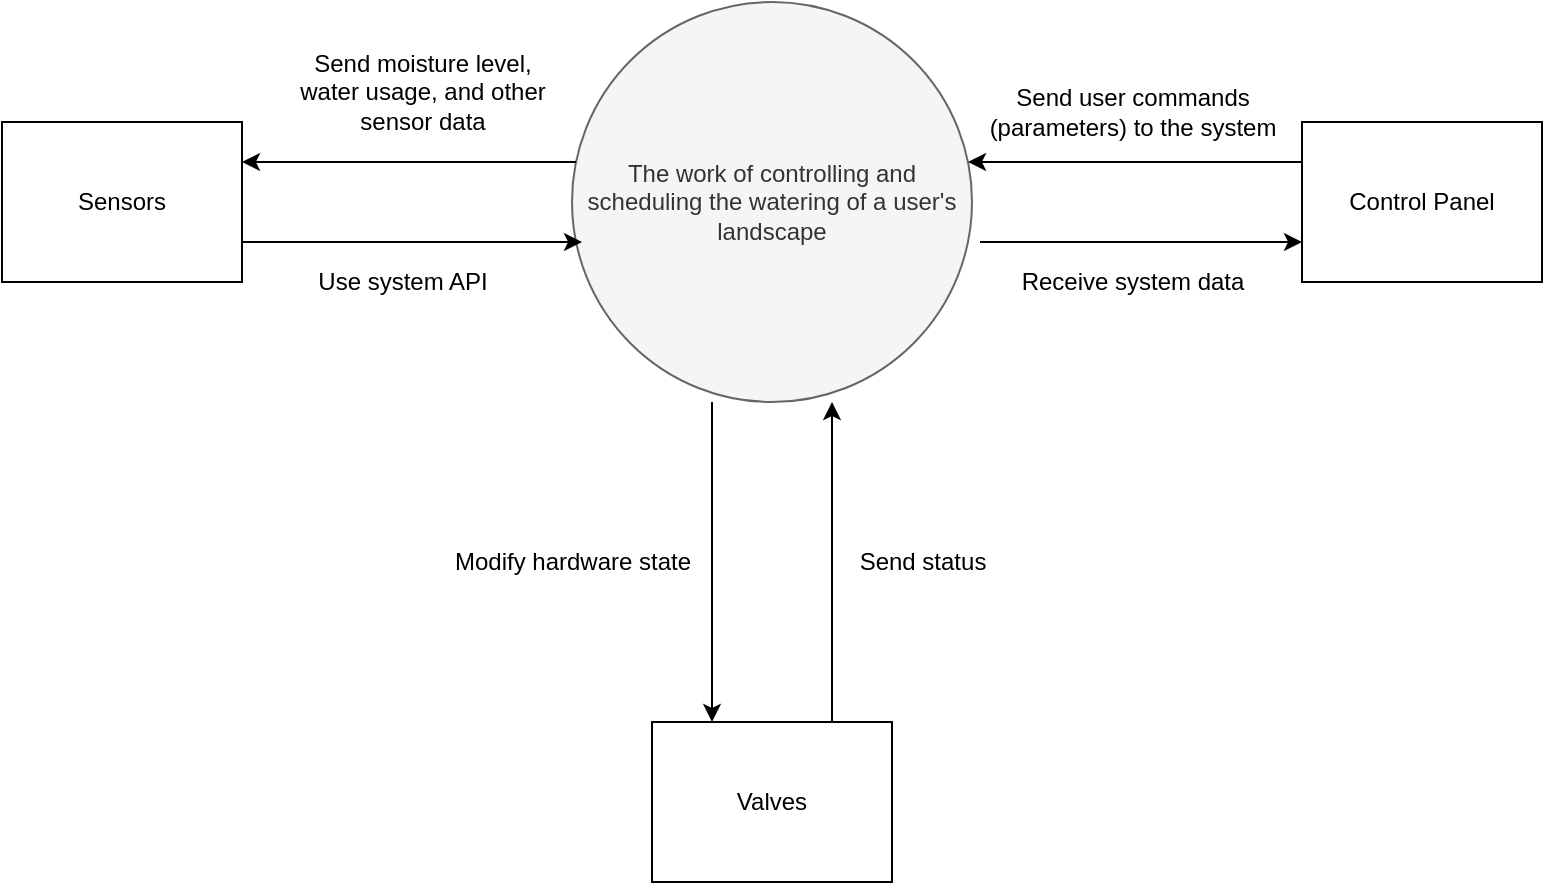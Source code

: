 <mxfile version="13.4.4" type="device" pages="2"><diagram id="muz1U_UaulF_R-ls8-lf" name="v2"><mxGraphModel dx="1106" dy="900" grid="1" gridSize="10" guides="1" tooltips="1" connect="1" arrows="1" fold="1" page="1" pageScale="1" pageWidth="850" pageHeight="1100" math="0" shadow="0"><root><mxCell id="0"/><mxCell id="1" parent="0"/><mxCell id="LT-mlovPu1EqIXuP7Zd3-1" value="The work of controlling and scheduling the watering of a user's landscape" style="ellipse;whiteSpace=wrap;html=1;aspect=fixed;fillColor=#f5f5f5;strokeColor=#666666;fontColor=#333333;" parent="1" vertex="1"><mxGeometry x="325" y="450" width="200" height="200" as="geometry"/></mxCell><mxCell id="LT-mlovPu1EqIXuP7Zd3-8" style="edgeStyle=orthogonalEdgeStyle;rounded=0;orthogonalLoop=1;jettySize=auto;html=1;exitX=1;exitY=0.25;exitDx=0;exitDy=0;entryX=0.01;entryY=0.4;entryDx=0;entryDy=0;entryPerimeter=0;startArrow=classic;startFill=1;endArrow=none;endFill=0;" parent="1" source="LT-mlovPu1EqIXuP7Zd3-3" target="LT-mlovPu1EqIXuP7Zd3-1" edge="1"><mxGeometry relative="1" as="geometry"/></mxCell><mxCell id="LT-mlovPu1EqIXuP7Zd3-10" style="edgeStyle=orthogonalEdgeStyle;rounded=0;orthogonalLoop=1;jettySize=auto;html=1;exitX=1;exitY=0.75;exitDx=0;exitDy=0;entryX=0.025;entryY=0.6;entryDx=0;entryDy=0;entryPerimeter=0;startArrow=none;startFill=0;endArrow=classic;endFill=1;" parent="1" source="LT-mlovPu1EqIXuP7Zd3-3" target="LT-mlovPu1EqIXuP7Zd3-1" edge="1"><mxGeometry relative="1" as="geometry"/></mxCell><mxCell id="LT-mlovPu1EqIXuP7Zd3-3" value="Sensors" style="rounded=0;whiteSpace=wrap;html=1;" parent="1" vertex="1"><mxGeometry x="40" y="510" width="120" height="80" as="geometry"/></mxCell><mxCell id="LT-mlovPu1EqIXuP7Zd3-22" style="edgeStyle=orthogonalEdgeStyle;rounded=0;orthogonalLoop=1;jettySize=auto;html=1;exitX=0;exitY=0.25;exitDx=0;exitDy=0;entryX=0.99;entryY=0.4;entryDx=0;entryDy=0;entryPerimeter=0;startArrow=none;startFill=0;endArrow=classic;endFill=1;" parent="1" source="LT-mlovPu1EqIXuP7Zd3-4" target="LT-mlovPu1EqIXuP7Zd3-1" edge="1"><mxGeometry relative="1" as="geometry"/></mxCell><mxCell id="LT-mlovPu1EqIXuP7Zd3-23" style="edgeStyle=orthogonalEdgeStyle;rounded=0;orthogonalLoop=1;jettySize=auto;html=1;exitX=0;exitY=0.75;exitDx=0;exitDy=0;entryX=1.02;entryY=0.6;entryDx=0;entryDy=0;entryPerimeter=0;startArrow=classic;startFill=1;endArrow=none;endFill=0;" parent="1" source="LT-mlovPu1EqIXuP7Zd3-4" target="LT-mlovPu1EqIXuP7Zd3-1" edge="1"><mxGeometry relative="1" as="geometry"/></mxCell><mxCell id="LT-mlovPu1EqIXuP7Zd3-4" value="Control Panel" style="rounded=0;whiteSpace=wrap;html=1;" parent="1" vertex="1"><mxGeometry x="690" y="510" width="120" height="80" as="geometry"/></mxCell><mxCell id="LT-mlovPu1EqIXuP7Zd3-14" style="edgeStyle=none;rounded=0;orthogonalLoop=1;jettySize=auto;html=1;exitX=0.25;exitY=0;exitDx=0;exitDy=0;entryX=0.35;entryY=1;entryDx=0;entryDy=0;entryPerimeter=0;startArrow=classic;startFill=1;endArrow=none;endFill=0;" parent="1" source="LT-mlovPu1EqIXuP7Zd3-5" target="LT-mlovPu1EqIXuP7Zd3-1" edge="1"><mxGeometry relative="1" as="geometry"/></mxCell><mxCell id="LT-mlovPu1EqIXuP7Zd3-16" style="edgeStyle=none;rounded=0;orthogonalLoop=1;jettySize=auto;html=1;exitX=0.75;exitY=0;exitDx=0;exitDy=0;startArrow=none;startFill=0;endArrow=classic;endFill=1;" parent="1" source="LT-mlovPu1EqIXuP7Zd3-5" edge="1"><mxGeometry relative="1" as="geometry"><mxPoint x="455" y="650" as="targetPoint"/></mxGeometry></mxCell><mxCell id="LT-mlovPu1EqIXuP7Zd3-5" value="Valves" style="rounded=0;whiteSpace=wrap;html=1;" parent="1" vertex="1"><mxGeometry x="365" y="810" width="120" height="80" as="geometry"/></mxCell><mxCell id="LT-mlovPu1EqIXuP7Zd3-9" value="Send moisture level, &lt;br&gt;water usage, and other &lt;br&gt;sensor data" style="text;html=1;align=center;verticalAlign=middle;resizable=0;points=[];autosize=1;" parent="1" vertex="1"><mxGeometry x="180" y="470" width="140" height="50" as="geometry"/></mxCell><mxCell id="LT-mlovPu1EqIXuP7Zd3-11" value="Use system API" style="text;html=1;align=center;verticalAlign=middle;resizable=0;points=[];autosize=1;" parent="1" vertex="1"><mxGeometry x="190" y="580" width="100" height="20" as="geometry"/></mxCell><mxCell id="LT-mlovPu1EqIXuP7Zd3-15" value="Modify hardware state" style="text;html=1;align=center;verticalAlign=middle;resizable=0;points=[];autosize=1;" parent="1" vertex="1"><mxGeometry x="260" y="720" width="130" height="20" as="geometry"/></mxCell><mxCell id="LT-mlovPu1EqIXuP7Zd3-17" value="Send status" style="text;html=1;align=center;verticalAlign=middle;resizable=0;points=[];autosize=1;" parent="1" vertex="1"><mxGeometry x="460" y="720" width="80" height="20" as="geometry"/></mxCell><mxCell id="LT-mlovPu1EqIXuP7Zd3-19" value="Send user commands &lt;br&gt;(parameters) to the system" style="text;html=1;align=center;verticalAlign=middle;resizable=0;points=[];autosize=1;" parent="1" vertex="1"><mxGeometry x="525" y="490" width="160" height="30" as="geometry"/></mxCell><mxCell id="LT-mlovPu1EqIXuP7Zd3-21" value="Receive system data" style="text;html=1;align=center;verticalAlign=middle;resizable=0;points=[];autosize=1;" parent="1" vertex="1"><mxGeometry x="540" y="580" width="130" height="20" as="geometry"/></mxCell></root></mxGraphModel></diagram><diagram id="PKEhdJxHbXGtikL58cWH" name="v3"><mxGraphModel dx="1106" dy="900" grid="1" gridSize="10" guides="1" tooltips="1" connect="1" arrows="1" fold="1" page="1" pageScale="1" pageWidth="850" pageHeight="1100" math="0" shadow="0"><root><mxCell id="mKTvcM3xckt8U7rodvIm-0"/><mxCell id="mKTvcM3xckt8U7rodvIm-1" parent="mKTvcM3xckt8U7rodvIm-0"/><mxCell id="tINMo485w8nHweqClsF2-21" style="edgeStyle=orthogonalEdgeStyle;curved=1;rounded=0;orthogonalLoop=1;jettySize=auto;html=1;entryX=0.997;entryY=0.698;entryDx=0;entryDy=0;entryPerimeter=0;startArrow=none;startFill=0;endArrow=classic;endFill=1;" parent="mKTvcM3xckt8U7rodvIm-1" source="dnmZ2rhEu5iGWRT7A6PG-0" target="dnmZ2rhEu5iGWRT7A6PG-6" edge="1"><mxGeometry relative="1" as="geometry"><Array as="points"><mxPoint x="620" y="428"/><mxPoint x="620" y="230"/><mxPoint x="640" y="230"/><mxPoint x="640" y="76"/></Array></mxGeometry></mxCell><mxCell id="tINMo485w8nHweqClsF2-23" value="Water&lt;br&gt;usage&lt;br&gt;status" style="edgeLabel;html=1;align=center;verticalAlign=middle;resizable=0;points=[];" parent="tINMo485w8nHweqClsF2-21" vertex="1" connectable="0"><mxGeometry x="-0.142" relative="1" as="geometry"><mxPoint as="offset"/></mxGeometry></mxCell><mxCell id="ONHM3KzAuy__08MdL0E2-0" style="edgeStyle=orthogonalEdgeStyle;curved=1;rounded=0;orthogonalLoop=1;jettySize=auto;html=1;exitX=1;exitY=1;exitDx=0;exitDy=0;entryX=0.45;entryY=0.025;entryDx=0;entryDy=0;entryPerimeter=0;startArrow=classic;startFill=1;endArrow=none;endFill=0;" parent="mKTvcM3xckt8U7rodvIm-1" source="dnmZ2rhEu5iGWRT7A6PG-0" edge="1"><mxGeometry relative="1" as="geometry"><mxPoint x="500.002" y="487.372" as="sourcePoint"/><mxPoint x="579.63" y="790" as="targetPoint"/><Array as="points"><mxPoint x="500" y="489"/><mxPoint x="500" y="508"/><mxPoint x="523" y="508"/><mxPoint x="523" y="638"/><mxPoint x="580" y="638"/></Array></mxGeometry></mxCell><mxCell id="ONHM3KzAuy__08MdL0E2-1" value="Send&lt;br&gt;status" style="edgeLabel;html=1;align=center;verticalAlign=middle;resizable=0;points=[];" parent="ONHM3KzAuy__08MdL0E2-0" vertex="1" connectable="0"><mxGeometry x="-0.612" y="2" relative="1" as="geometry"><mxPoint x="1" y="49.23" as="offset"/></mxGeometry></mxCell><mxCell id="pAUesyeT5hOgWXFNkKCT-0" style="edgeStyle=orthogonalEdgeStyle;curved=1;rounded=0;orthogonalLoop=1;jettySize=auto;html=1;exitX=0;exitY=1;exitDx=0;exitDy=0;entryX=0.25;entryY=0;entryDx=0;entryDy=0;startArrow=classic;startFill=1;endArrow=none;endFill=0;" parent="mKTvcM3xckt8U7rodvIm-1" source="dnmZ2rhEu5iGWRT7A6PG-0" target="dnmZ2rhEu5iGWRT7A6PG-3" edge="1"><mxGeometry relative="1" as="geometry"/></mxCell><mxCell id="pAUesyeT5hOgWXFNkKCT-1" value="Moisture&amp;nbsp;&lt;br&gt;level&lt;br&gt;status" style="edgeLabel;html=1;align=center;verticalAlign=middle;resizable=0;points=[];" parent="pAUesyeT5hOgWXFNkKCT-0" vertex="1" connectable="0"><mxGeometry x="0.102" y="24" relative="1" as="geometry"><mxPoint as="offset"/></mxGeometry></mxCell><mxCell id="fnjX_u0MvaN-qPSdRVZZ-1" style="edgeStyle=orthogonalEdgeStyle;rounded=0;orthogonalLoop=1;jettySize=auto;html=1;exitX=1.005;exitY=0.608;exitDx=0;exitDy=0;entryX=1.004;entryY=0.395;entryDx=0;entryDy=0;entryPerimeter=0;curved=1;startArrow=classic;startFill=1;endArrow=none;endFill=0;exitPerimeter=0;" parent="mKTvcM3xckt8U7rodvIm-1" source="dnmZ2rhEu5iGWRT7A6PG-0" target="dnmZ2rhEu5iGWRT7A6PG-6" edge="1"><mxGeometry relative="1" as="geometry"><Array as="points"><mxPoint x="560" y="446"/><mxPoint x="560" y="428"/><mxPoint x="690" y="428"/><mxPoint x="690" y="52"/></Array></mxGeometry></mxCell><mxCell id="fnjX_u0MvaN-qPSdRVZZ-2" value="Set&lt;br&gt;valves&lt;br&gt;on/off" style="edgeLabel;html=1;align=center;verticalAlign=middle;resizable=0;points=[];" parent="fnjX_u0MvaN-qPSdRVZZ-1" vertex="1" connectable="0"><mxGeometry x="0.103" y="1" relative="1" as="geometry"><mxPoint as="offset"/></mxGeometry></mxCell><mxCell id="hHJj0lQZIeKqHeMM9dbS-2" style="edgeStyle=orthogonalEdgeStyle;curved=1;rounded=0;orthogonalLoop=1;jettySize=auto;html=1;exitX=1;exitY=0;exitDx=0;exitDy=0;entryX=0.782;entryY=1.025;entryDx=0;entryDy=0;entryPerimeter=0;" edge="1" parent="mKTvcM3xckt8U7rodvIm-1" source="dnmZ2rhEu5iGWRT7A6PG-0" target="dnmZ2rhEu5iGWRT7A6PG-6"><mxGeometry relative="1" as="geometry"><Array as="points"><mxPoint x="487" y="220"/><mxPoint x="489" y="220"/></Array></mxGeometry></mxCell><mxCell id="hHJj0lQZIeKqHeMM9dbS-3" value="Display&lt;br&gt;sensor&lt;br&gt;status" style="edgeLabel;html=1;align=center;verticalAlign=middle;resizable=0;points=[];" vertex="1" connectable="0" parent="hHJj0lQZIeKqHeMM9dbS-2"><mxGeometry x="0.103" y="-57" relative="1" as="geometry"><mxPoint as="offset"/></mxGeometry></mxCell><mxCell id="dnmZ2rhEu5iGWRT7A6PG-0" value="The work of controlling and scheduling the watering of a user's landscape" style="ellipse;whiteSpace=wrap;html=1;aspect=fixed;fillColor=#f5f5f5;strokeColor=#666666;fontColor=#333333;" parent="mKTvcM3xckt8U7rodvIm-1" vertex="1"><mxGeometry x="338" y="340" width="175" height="175" as="geometry"/></mxCell><mxCell id="pAUesyeT5hOgWXFNkKCT-3" style="edgeStyle=orthogonalEdgeStyle;curved=1;rounded=0;orthogonalLoop=1;jettySize=auto;html=1;exitX=0.5;exitY=0;exitDx=0;exitDy=0;entryX=0.183;entryY=0.914;entryDx=0;entryDy=0;entryPerimeter=0;startArrow=none;startFill=0;endArrow=classic;endFill=1;" parent="mKTvcM3xckt8U7rodvIm-1" source="dnmZ2rhEu5iGWRT7A6PG-3" target="dnmZ2rhEu5iGWRT7A6PG-0" edge="1"><mxGeometry relative="1" as="geometry"><Array as="points"><mxPoint x="253" y="680"/><mxPoint x="310" y="680"/><mxPoint x="310" y="500"/></Array></mxGeometry></mxCell><mxCell id="pAUesyeT5hOgWXFNkKCT-6" value="Water&lt;br&gt;usage&lt;br&gt;status" style="edgeLabel;html=1;align=center;verticalAlign=middle;resizable=0;points=[];" parent="pAUesyeT5hOgWXFNkKCT-3" vertex="1" connectable="0"><mxGeometry x="-0.012" y="4" relative="1" as="geometry"><mxPoint as="offset"/></mxGeometry></mxCell><mxCell id="dnmZ2rhEu5iGWRT7A6PG-3" value="Sensors" style="rounded=0;whiteSpace=wrap;html=1;" parent="mKTvcM3xckt8U7rodvIm-1" vertex="1"><mxGeometry x="193" y="790" width="120" height="80" as="geometry"/></mxCell><mxCell id="tINMo485w8nHweqClsF2-17" style="edgeStyle=orthogonalEdgeStyle;curved=1;rounded=0;orthogonalLoop=1;jettySize=auto;html=1;entryX=0.926;entryY=0.222;entryDx=0;entryDy=0;entryPerimeter=0;startArrow=classic;startFill=1;endArrow=none;endFill=0;exitX=0.907;exitY=1.05;exitDx=0;exitDy=0;exitPerimeter=0;" parent="mKTvcM3xckt8U7rodvIm-1" source="dnmZ2rhEu5iGWRT7A6PG-6" target="dnmZ2rhEu5iGWRT7A6PG-0" edge="1"><mxGeometry relative="1" as="geometry"><Array as="points"><mxPoint x="517" y="130"/><mxPoint x="530" y="130"/><mxPoint x="530" y="379"/></Array></mxGeometry></mxCell><mxCell id="tINMo485w8nHweqClsF2-18" value="Water&lt;br&gt;usage&lt;br&gt;reading" style="edgeLabel;html=1;align=center;verticalAlign=middle;resizable=0;points=[];" parent="tINMo485w8nHweqClsF2-17" vertex="1" connectable="0"><mxGeometry x="-0.282" y="-2" relative="1" as="geometry"><mxPoint as="offset"/></mxGeometry></mxCell><mxCell id="tINMo485w8nHweqClsF2-19" style="edgeStyle=orthogonalEdgeStyle;curved=1;rounded=0;orthogonalLoop=1;jettySize=auto;html=1;entryX=0.998;entryY=0.466;entryDx=0;entryDy=0;entryPerimeter=0;startArrow=classic;startFill=1;endArrow=none;endFill=0;" parent="mKTvcM3xckt8U7rodvIm-1" source="dnmZ2rhEu5iGWRT7A6PG-6" target="dnmZ2rhEu5iGWRT7A6PG-0" edge="1"><mxGeometry relative="1" as="geometry"><Array as="points"><mxPoint x="570" y="100"/><mxPoint x="570" y="220"/><mxPoint x="558" y="220"/><mxPoint x="558" y="422"/></Array></mxGeometry></mxCell><mxCell id="tINMo485w8nHweqClsF2-20" value="Moisture&lt;br&gt;level&lt;br&gt;reading" style="edgeLabel;html=1;align=center;verticalAlign=middle;resizable=0;points=[];" parent="tINMo485w8nHweqClsF2-19" vertex="1" connectable="0"><mxGeometry x="0.142" relative="1" as="geometry"><mxPoint as="offset"/></mxGeometry></mxCell><mxCell id="tINMo485w8nHweqClsF2-24" style="edgeStyle=orthogonalEdgeStyle;curved=1;rounded=0;orthogonalLoop=1;jettySize=auto;html=1;exitX=0;exitY=0.75;exitDx=0;exitDy=0;entryX=0;entryY=0.5;entryDx=0;entryDy=0;startArrow=none;startFill=0;endArrow=classic;endFill=1;" parent="mKTvcM3xckt8U7rodvIm-1" source="dnmZ2rhEu5iGWRT7A6PG-6" target="dnmZ2rhEu5iGWRT7A6PG-0" edge="1"><mxGeometry relative="1" as="geometry"><Array as="points"><mxPoint x="190" y="80"/><mxPoint x="190" y="250"/><mxPoint x="240" y="250"/><mxPoint x="240" y="428"/></Array></mxGeometry></mxCell><mxCell id="tINMo485w8nHweqClsF2-25" value="Set mode" style="edgeLabel;html=1;align=center;verticalAlign=middle;resizable=0;points=[];" parent="tINMo485w8nHweqClsF2-24" vertex="1" connectable="0"><mxGeometry x="-0.145" y="5" relative="1" as="geometry"><mxPoint as="offset"/></mxGeometry></mxCell><mxCell id="tINMo485w8nHweqClsF2-26" style="edgeStyle=orthogonalEdgeStyle;curved=1;rounded=0;orthogonalLoop=1;jettySize=auto;html=1;exitX=0.25;exitY=1;exitDx=0;exitDy=0;startArrow=none;startFill=0;endArrow=classic;endFill=1;entryX=0.016;entryY=0.372;entryDx=0;entryDy=0;entryPerimeter=0;" parent="mKTvcM3xckt8U7rodvIm-1" source="dnmZ2rhEu5iGWRT7A6PG-6" target="dnmZ2rhEu5iGWRT7A6PG-0" edge="1"><mxGeometry relative="1" as="geometry"><mxPoint x="337" y="406" as="targetPoint"/><Array as="points"><mxPoint x="250" y="100"/><mxPoint x="250" y="240"/><mxPoint x="280" y="240"/><mxPoint x="280" y="405"/></Array></mxGeometry></mxCell><mxCell id="tINMo485w8nHweqClsF2-30" value="Set&lt;br&gt;max&lt;br&gt;water&lt;br&gt;usage" style="edgeLabel;html=1;align=center;verticalAlign=middle;resizable=0;points=[];" parent="tINMo485w8nHweqClsF2-26" vertex="1" connectable="0"><mxGeometry x="0.302" y="-1" relative="1" as="geometry"><mxPoint as="offset"/></mxGeometry></mxCell><mxCell id="tINMo485w8nHweqClsF2-31" style="edgeStyle=orthogonalEdgeStyle;curved=1;rounded=0;orthogonalLoop=1;jettySize=auto;html=1;exitX=0.25;exitY=1;exitDx=0;exitDy=0;entryX=0.021;entryY=0.307;entryDx=0;entryDy=0;entryPerimeter=0;startArrow=none;startFill=0;endArrow=classic;endFill=1;" parent="mKTvcM3xckt8U7rodvIm-1" source="dnmZ2rhEu5iGWRT7A6PG-6" target="dnmZ2rhEu5iGWRT7A6PG-0" edge="1"><mxGeometry relative="1" as="geometry"><Array as="points"><mxPoint x="350" y="100"/><mxPoint x="350" y="160"/><mxPoint x="290" y="160"/><mxPoint x="290" y="250"/><mxPoint x="320" y="250"/><mxPoint x="320" y="394"/></Array></mxGeometry></mxCell><mxCell id="tINMo485w8nHweqClsF2-32" value="Configure&lt;br&gt;zones" style="edgeLabel;html=1;align=center;verticalAlign=middle;resizable=0;points=[];" parent="tINMo485w8nHweqClsF2-31" vertex="1" connectable="0"><mxGeometry x="-0.158" relative="1" as="geometry"><mxPoint as="offset"/></mxGeometry></mxCell><mxCell id="tINMo485w8nHweqClsF2-33" style="edgeStyle=orthogonalEdgeStyle;curved=1;rounded=0;orthogonalLoop=1;jettySize=auto;html=1;entryX=0.106;entryY=0.18;entryDx=0;entryDy=0;entryPerimeter=0;startArrow=none;startFill=0;endArrow=classic;endFill=1;" parent="mKTvcM3xckt8U7rodvIm-1" source="dnmZ2rhEu5iGWRT7A6PG-6" target="dnmZ2rhEu5iGWRT7A6PG-0" edge="1"><mxGeometry relative="1" as="geometry"><Array as="points"><mxPoint x="370" y="250"/><mxPoint x="350" y="250"/><mxPoint x="350" y="372"/></Array></mxGeometry></mxCell><mxCell id="tINMo485w8nHweqClsF2-34" value="New&lt;br&gt;valve&lt;br&gt;info" style="edgeLabel;html=1;align=center;verticalAlign=middle;resizable=0;points=[];" parent="tINMo485w8nHweqClsF2-33" vertex="1" connectable="0"><mxGeometry x="-0.307" y="-2" relative="1" as="geometry"><mxPoint as="offset"/></mxGeometry></mxCell><mxCell id="tINMo485w8nHweqClsF2-35" style="edgeStyle=orthogonalEdgeStyle;curved=1;rounded=0;orthogonalLoop=1;jettySize=auto;html=1;entryX=0.337;entryY=0.033;entryDx=0;entryDy=0;entryPerimeter=0;startArrow=none;startFill=0;endArrow=classic;endFill=1;" parent="mKTvcM3xckt8U7rodvIm-1" source="dnmZ2rhEu5iGWRT7A6PG-6" target="dnmZ2rhEu5iGWRT7A6PG-0" edge="1"><mxGeometry relative="1" as="geometry"/></mxCell><mxCell id="tINMo485w8nHweqClsF2-36" value="New&lt;br&gt;sensor&lt;br&gt;info" style="edgeLabel;html=1;align=center;verticalAlign=middle;resizable=0;points=[];" parent="tINMo485w8nHweqClsF2-35" vertex="1" connectable="0"><mxGeometry x="0.441" y="2" relative="1" as="geometry"><mxPoint as="offset"/></mxGeometry></mxCell><mxCell id="tINMo485w8nHweqClsF2-37" style="edgeStyle=orthogonalEdgeStyle;curved=1;rounded=0;orthogonalLoop=1;jettySize=auto;html=1;entryX=0.628;entryY=0.022;entryDx=0;entryDy=0;entryPerimeter=0;startArrow=none;startFill=0;endArrow=classic;endFill=1;" parent="mKTvcM3xckt8U7rodvIm-1" source="dnmZ2rhEu5iGWRT7A6PG-6" target="dnmZ2rhEu5iGWRT7A6PG-0" edge="1"><mxGeometry relative="1" as="geometry"><Array as="points"><mxPoint x="460" y="270"/><mxPoint x="448" y="270"/></Array></mxGeometry></mxCell><mxCell id="tINMo485w8nHweqClsF2-38" value="Set&lt;br&gt;moisture&lt;br&gt;level" style="edgeLabel;html=1;align=center;verticalAlign=middle;resizable=0;points=[];" parent="tINMo485w8nHweqClsF2-37" vertex="1" connectable="0"><mxGeometry x="0.046" y="-3" relative="1" as="geometry"><mxPoint as="offset"/></mxGeometry></mxCell><mxCell id="hHJj0lQZIeKqHeMM9dbS-0" style="edgeStyle=orthogonalEdgeStyle;rounded=0;orthogonalLoop=1;jettySize=auto;html=1;exitX=0;exitY=0.5;exitDx=0;exitDy=0;entryX=0.017;entryY=0.714;entryDx=0;entryDy=0;entryPerimeter=0;curved=1;" edge="1" parent="mKTvcM3xckt8U7rodvIm-1" source="dnmZ2rhEu5iGWRT7A6PG-6" target="dnmZ2rhEu5iGWRT7A6PG-0"><mxGeometry relative="1" as="geometry"><Array as="points"><mxPoint x="140" y="60"/><mxPoint x="140" y="320"/><mxPoint x="200" y="320"/><mxPoint x="200" y="465"/></Array></mxGeometry></mxCell><mxCell id="hHJj0lQZIeKqHeMM9dbS-1" value="Watering&lt;br&gt;schedule" style="edgeLabel;html=1;align=center;verticalAlign=middle;resizable=0;points=[];" vertex="1" connectable="0" parent="hHJj0lQZIeKqHeMM9dbS-0"><mxGeometry x="-0.006" y="4" relative="1" as="geometry"><mxPoint as="offset"/></mxGeometry></mxCell><mxCell id="dnmZ2rhEu5iGWRT7A6PG-6" value="Control Panel" style="rounded=0;whiteSpace=wrap;html=1;" parent="mKTvcM3xckt8U7rodvIm-1" vertex="1"><mxGeometry x="313" y="20" width="225" height="80" as="geometry"/></mxCell><mxCell id="tINMo485w8nHweqClsF2-40" style="edgeStyle=orthogonalEdgeStyle;curved=1;rounded=0;orthogonalLoop=1;jettySize=auto;html=1;entryX=0.766;entryY=0.943;entryDx=0;entryDy=0;entryPerimeter=0;startArrow=classic;startFill=1;endArrow=none;endFill=0;exitX=0.218;exitY=0.016;exitDx=0;exitDy=0;exitPerimeter=0;" parent="mKTvcM3xckt8U7rodvIm-1" source="dnmZ2rhEu5iGWRT7A6PG-9" target="dnmZ2rhEu5iGWRT7A6PG-0" edge="1"><mxGeometry relative="1" as="geometry"><Array as="points"><mxPoint x="539" y="653"/><mxPoint x="472" y="653"/></Array></mxGeometry></mxCell><mxCell id="tINMo485w8nHweqClsF2-41" value="Modify&lt;br&gt;hardware&lt;br&gt;state" style="edgeLabel;html=1;align=center;verticalAlign=middle;resizable=0;points=[];" parent="tINMo485w8nHweqClsF2-40" vertex="1" connectable="0"><mxGeometry x="0.023" y="-5" relative="1" as="geometry"><mxPoint as="offset"/></mxGeometry></mxCell><mxCell id="dnmZ2rhEu5iGWRT7A6PG-9" value="Valves" style="rounded=0;whiteSpace=wrap;html=1;" parent="mKTvcM3xckt8U7rodvIm-1" vertex="1"><mxGeometry x="513" y="790" width="120" height="80" as="geometry"/></mxCell></root></mxGraphModel></diagram></mxfile>